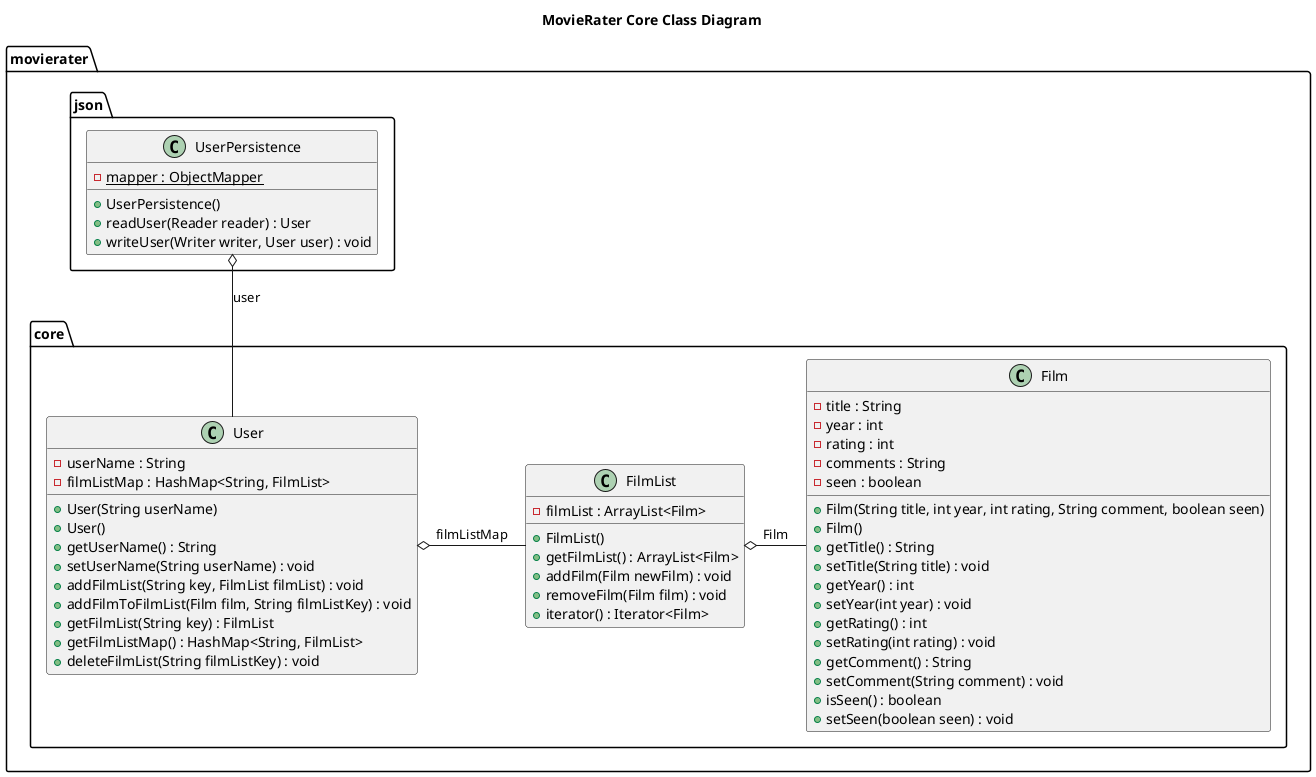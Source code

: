 @startuml MovieRater Core Class Diagram

/' Copy paste fra forrige innlevering '/
title MovieRater Core Class Diagram

/' - private
    # protected
    ~ package level access
    + public
 '/

package "movierater.core" {
    namespace movierater.core {
        class movierater.core.Film {
            - title : String
            - year : int
            - rating : int
            - comments : String
            - seen : boolean

            + Film(String title, int year, int rating, String comment, boolean seen)
            + Film()
            + getTitle() : String
            + setTitle(String title) : void
            + getYear() : int
            + setYear(int year) : void
            + getRating() : int
            + setRating(int rating) : void
            + getComment() : String
            + setComment(String comment) : void
            + isSeen() : boolean
            + setSeen(boolean seen) : void
        }
    }

    namespace movierater.core {
        class movierater.core.FilmList {
            - filmList : ArrayList<Film>

            + FilmList()
            + getFilmList() : ArrayList<Film>
            + addFilm(Film newFilm) : void
            + removeFilm(Film film) : void
            + iterator() : Iterator<Film>
        }
    }

    namespace movierater.core{
        class movierater.core.User{
            - userName : String
            - filmListMap : HashMap<String, FilmList>

            + User(String userName)
            + User()
            + getUserName() : String
            + setUserName(String userName) : void
            + addFilmList(String key, FilmList filmList) : void
            + addFilmToFilmList(Film film, String filmListKey) : void
            + getFilmList(String key) : FilmList
            + getFilmListMap() : HashMap<String, FilmList>
            + deleteFilmList(String filmListKey) : void
        }
    }
}

package "movierater.json" {
    namespace movierater.json {
        class movierater.json.UserPersistence {
                - {static}mapper : ObjectMapper

                + UserPersistence()
                + readUser(Reader reader) : User
                + writeUser(Writer writer, User user) : void
        }
    }
}

movierater.json.UserPersistence o-- movierater.core.User : user
movierater.core.User o- movierater.core.FilmList : filmListMap
movierater.core.FilmList o- movierater.core.Film : Film

@enduml